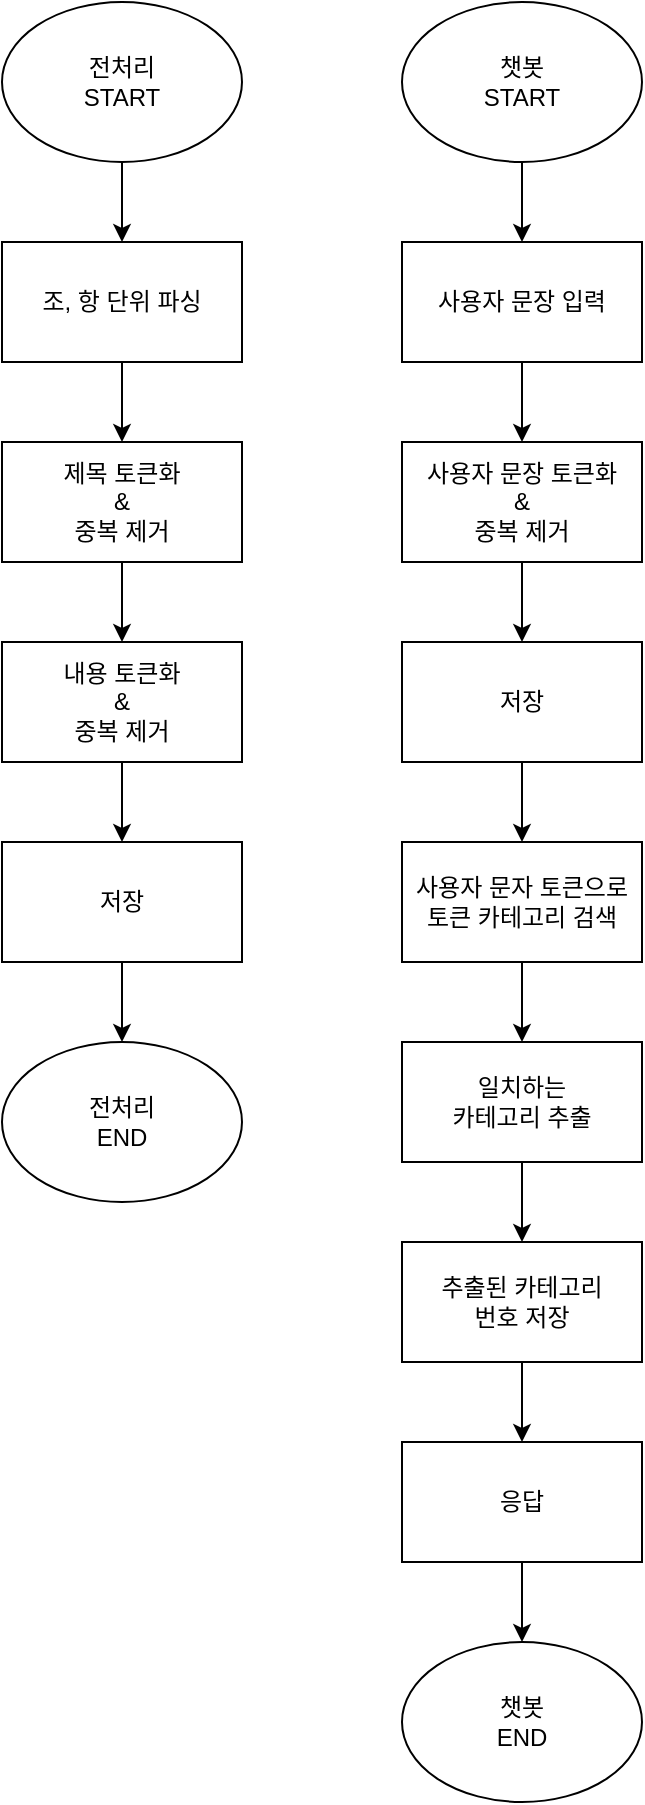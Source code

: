<mxfile version="14.4.4" type="device"><diagram id="evfX7HnR0vobnKZkiGBe" name="Page-1"><mxGraphModel dx="2078" dy="867" grid="1" gridSize="10" guides="1" tooltips="1" connect="1" arrows="1" fold="1" page="0" pageScale="1" pageWidth="827" pageHeight="1169" math="0" shadow="0"><root><mxCell id="0"/><mxCell id="1" parent="0"/><mxCell id="Z4iWZ2PQS3tCrg7oxp4W-16" value="" style="edgeStyle=orthogonalEdgeStyle;rounded=0;orthogonalLoop=1;jettySize=auto;html=1;" edge="1" parent="1" source="Z4iWZ2PQS3tCrg7oxp4W-1" target="Z4iWZ2PQS3tCrg7oxp4W-2"><mxGeometry relative="1" as="geometry"/></mxCell><mxCell id="Z4iWZ2PQS3tCrg7oxp4W-1" value="전처리&lt;br&gt;START" style="ellipse;whiteSpace=wrap;html=1;" vertex="1" parent="1"><mxGeometry x="-40" y="80" width="120" height="80" as="geometry"/></mxCell><mxCell id="Z4iWZ2PQS3tCrg7oxp4W-17" value="" style="edgeStyle=orthogonalEdgeStyle;rounded=0;orthogonalLoop=1;jettySize=auto;html=1;" edge="1" parent="1" source="Z4iWZ2PQS3tCrg7oxp4W-2" target="Z4iWZ2PQS3tCrg7oxp4W-3"><mxGeometry relative="1" as="geometry"/></mxCell><mxCell id="Z4iWZ2PQS3tCrg7oxp4W-2" value="조, 항 단위 파싱" style="rounded=0;whiteSpace=wrap;html=1;" vertex="1" parent="1"><mxGeometry x="-40" y="200" width="120" height="60" as="geometry"/></mxCell><mxCell id="Z4iWZ2PQS3tCrg7oxp4W-18" value="" style="edgeStyle=orthogonalEdgeStyle;rounded=0;orthogonalLoop=1;jettySize=auto;html=1;" edge="1" parent="1" source="Z4iWZ2PQS3tCrg7oxp4W-3" target="Z4iWZ2PQS3tCrg7oxp4W-4"><mxGeometry relative="1" as="geometry"/></mxCell><mxCell id="Z4iWZ2PQS3tCrg7oxp4W-3" value="제목 토큰화&lt;br&gt;&amp;amp;&lt;br&gt;중복 제거" style="rounded=0;whiteSpace=wrap;html=1;" vertex="1" parent="1"><mxGeometry x="-40" y="300" width="120" height="60" as="geometry"/></mxCell><mxCell id="Z4iWZ2PQS3tCrg7oxp4W-19" value="" style="edgeStyle=orthogonalEdgeStyle;rounded=0;orthogonalLoop=1;jettySize=auto;html=1;" edge="1" parent="1" source="Z4iWZ2PQS3tCrg7oxp4W-4" target="Z4iWZ2PQS3tCrg7oxp4W-5"><mxGeometry relative="1" as="geometry"/></mxCell><mxCell id="Z4iWZ2PQS3tCrg7oxp4W-4" value="내용 토큰화&lt;br&gt;&amp;amp;&lt;br&gt;중복 제거" style="rounded=0;whiteSpace=wrap;html=1;" vertex="1" parent="1"><mxGeometry x="-40" y="400" width="120" height="60" as="geometry"/></mxCell><mxCell id="Z4iWZ2PQS3tCrg7oxp4W-20" value="" style="edgeStyle=orthogonalEdgeStyle;rounded=0;orthogonalLoop=1;jettySize=auto;html=1;" edge="1" parent="1" source="Z4iWZ2PQS3tCrg7oxp4W-5" target="Z4iWZ2PQS3tCrg7oxp4W-6"><mxGeometry relative="1" as="geometry"/></mxCell><mxCell id="Z4iWZ2PQS3tCrg7oxp4W-5" value="저장" style="rounded=0;whiteSpace=wrap;html=1;" vertex="1" parent="1"><mxGeometry x="-40" y="500" width="120" height="60" as="geometry"/></mxCell><mxCell id="Z4iWZ2PQS3tCrg7oxp4W-6" value="전처리&lt;br&gt;END" style="ellipse;whiteSpace=wrap;html=1;" vertex="1" parent="1"><mxGeometry x="-40" y="600" width="120" height="80" as="geometry"/></mxCell><mxCell id="Z4iWZ2PQS3tCrg7oxp4W-21" value="" style="edgeStyle=orthogonalEdgeStyle;rounded=0;orthogonalLoop=1;jettySize=auto;html=1;" edge="1" parent="1" source="Z4iWZ2PQS3tCrg7oxp4W-7" target="Z4iWZ2PQS3tCrg7oxp4W-8"><mxGeometry relative="1" as="geometry"/></mxCell><mxCell id="Z4iWZ2PQS3tCrg7oxp4W-7" value="챗봇&lt;br&gt;START" style="ellipse;whiteSpace=wrap;html=1;" vertex="1" parent="1"><mxGeometry x="160" y="80" width="120" height="80" as="geometry"/></mxCell><mxCell id="Z4iWZ2PQS3tCrg7oxp4W-22" value="" style="edgeStyle=orthogonalEdgeStyle;rounded=0;orthogonalLoop=1;jettySize=auto;html=1;" edge="1" parent="1" source="Z4iWZ2PQS3tCrg7oxp4W-8" target="Z4iWZ2PQS3tCrg7oxp4W-9"><mxGeometry relative="1" as="geometry"/></mxCell><mxCell id="Z4iWZ2PQS3tCrg7oxp4W-8" value="사용자 문장 입력" style="rounded=0;whiteSpace=wrap;html=1;" vertex="1" parent="1"><mxGeometry x="160" y="200" width="120" height="60" as="geometry"/></mxCell><mxCell id="Z4iWZ2PQS3tCrg7oxp4W-23" value="" style="edgeStyle=orthogonalEdgeStyle;rounded=0;orthogonalLoop=1;jettySize=auto;html=1;" edge="1" parent="1" source="Z4iWZ2PQS3tCrg7oxp4W-9" target="Z4iWZ2PQS3tCrg7oxp4W-10"><mxGeometry relative="1" as="geometry"/></mxCell><mxCell id="Z4iWZ2PQS3tCrg7oxp4W-9" value="사용자 문장 토큰화&lt;br&gt;&amp;amp;&lt;br&gt;중복 제거" style="rounded=0;whiteSpace=wrap;html=1;" vertex="1" parent="1"><mxGeometry x="160" y="300" width="120" height="60" as="geometry"/></mxCell><mxCell id="Z4iWZ2PQS3tCrg7oxp4W-24" value="" style="edgeStyle=orthogonalEdgeStyle;rounded=0;orthogonalLoop=1;jettySize=auto;html=1;" edge="1" parent="1" source="Z4iWZ2PQS3tCrg7oxp4W-10" target="Z4iWZ2PQS3tCrg7oxp4W-11"><mxGeometry relative="1" as="geometry"/></mxCell><mxCell id="Z4iWZ2PQS3tCrg7oxp4W-10" value="저장" style="rounded=0;whiteSpace=wrap;html=1;" vertex="1" parent="1"><mxGeometry x="160" y="400" width="120" height="60" as="geometry"/></mxCell><mxCell id="Z4iWZ2PQS3tCrg7oxp4W-25" value="" style="edgeStyle=orthogonalEdgeStyle;rounded=0;orthogonalLoop=1;jettySize=auto;html=1;" edge="1" parent="1" source="Z4iWZ2PQS3tCrg7oxp4W-11" target="Z4iWZ2PQS3tCrg7oxp4W-12"><mxGeometry relative="1" as="geometry"/></mxCell><mxCell id="Z4iWZ2PQS3tCrg7oxp4W-11" value="사용자 문자 토큰으로&lt;br&gt;토큰 카테고리 검색" style="rounded=0;whiteSpace=wrap;html=1;" vertex="1" parent="1"><mxGeometry x="160" y="500" width="120" height="60" as="geometry"/></mxCell><mxCell id="Z4iWZ2PQS3tCrg7oxp4W-26" value="" style="edgeStyle=orthogonalEdgeStyle;rounded=0;orthogonalLoop=1;jettySize=auto;html=1;" edge="1" parent="1" source="Z4iWZ2PQS3tCrg7oxp4W-12" target="Z4iWZ2PQS3tCrg7oxp4W-13"><mxGeometry relative="1" as="geometry"/></mxCell><mxCell id="Z4iWZ2PQS3tCrg7oxp4W-12" value="일치하는&lt;br&gt;카테고리 추출" style="rounded=0;whiteSpace=wrap;html=1;" vertex="1" parent="1"><mxGeometry x="160" y="600" width="120" height="60" as="geometry"/></mxCell><mxCell id="Z4iWZ2PQS3tCrg7oxp4W-27" value="" style="edgeStyle=orthogonalEdgeStyle;rounded=0;orthogonalLoop=1;jettySize=auto;html=1;" edge="1" parent="1" source="Z4iWZ2PQS3tCrg7oxp4W-13" target="Z4iWZ2PQS3tCrg7oxp4W-14"><mxGeometry relative="1" as="geometry"/></mxCell><mxCell id="Z4iWZ2PQS3tCrg7oxp4W-13" value="추출된 카테고리&lt;br&gt;번호 저장" style="rounded=0;whiteSpace=wrap;html=1;" vertex="1" parent="1"><mxGeometry x="160" y="700" width="120" height="60" as="geometry"/></mxCell><mxCell id="Z4iWZ2PQS3tCrg7oxp4W-28" value="" style="edgeStyle=orthogonalEdgeStyle;rounded=0;orthogonalLoop=1;jettySize=auto;html=1;" edge="1" parent="1" source="Z4iWZ2PQS3tCrg7oxp4W-14" target="Z4iWZ2PQS3tCrg7oxp4W-15"><mxGeometry relative="1" as="geometry"/></mxCell><mxCell id="Z4iWZ2PQS3tCrg7oxp4W-14" value="응답" style="rounded=0;whiteSpace=wrap;html=1;" vertex="1" parent="1"><mxGeometry x="160" y="800" width="120" height="60" as="geometry"/></mxCell><mxCell id="Z4iWZ2PQS3tCrg7oxp4W-15" value="챗봇&lt;br&gt;END" style="ellipse;whiteSpace=wrap;html=1;" vertex="1" parent="1"><mxGeometry x="160" y="900" width="120" height="80" as="geometry"/></mxCell></root></mxGraphModel></diagram></mxfile>
